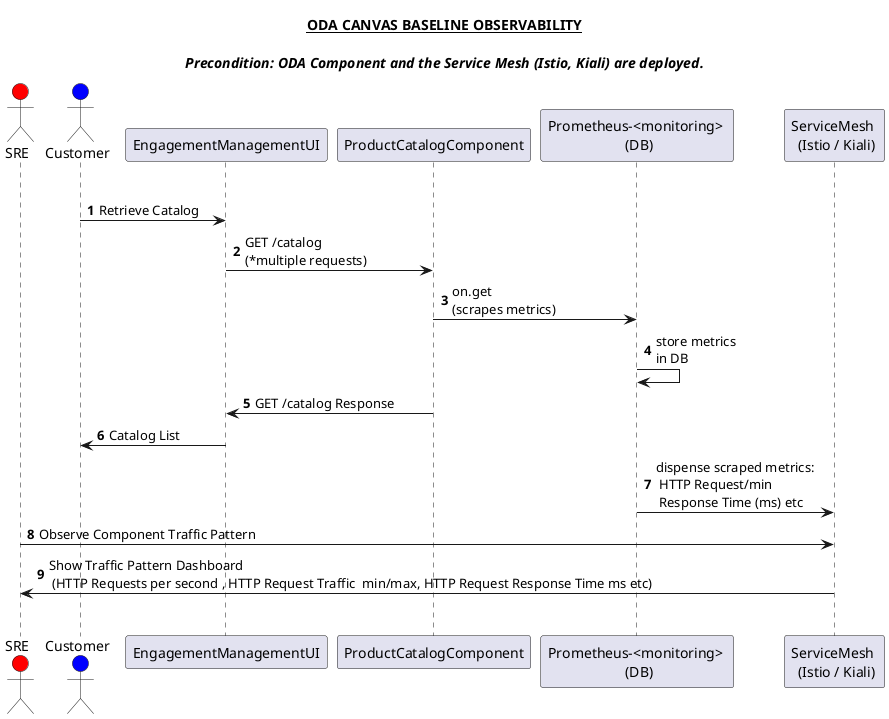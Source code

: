 @startuml
autonumber
title
 <u>ODA CANVAS BASELINE OBSERVABILITY</u>
 
 <i>Precondition: ODA Component and the Service Mesh (Istio, Kiali) are deployed.</i>
end title
actor "SRE" #red
actor "Customer" #blue



|||
EngagementManagementUI <- "Customer" : Retrieve Catalog
EngagementManagementUI -> "ProductCatalogComponent" : GET /catalog \n(*multiple requests)
ProductCatalogComponent -> "Prometheus-<monitoring> \n (DB)": on.get \n(scrapes metrics) 
"Prometheus-<monitoring> \n (DB)" -> "Prometheus-<monitoring> \n (DB)": store metrics \nin DB
EngagementManagementUI <- "ProductCatalogComponent" : GET /catalog Response
EngagementManagementUI -> "Customer" : Catalog List
"Prometheus-<monitoring> \n (DB)" -> "ServiceMesh \n (Istio / Kiali)": dispense scraped metrics: \n HTTP Request/min \n Response Time (ms) etc
"SRE" -> "ServiceMesh \n (Istio / Kiali)": Observe Component Traffic Pattern
"SRE" <- "ServiceMesh \n (Istio / Kiali)": Show Traffic Pattern Dashboard \n (HTTP Requests per second , HTTP Request Traffic  min/max, HTTP Request Response Time ms etc)
|||

@enduml